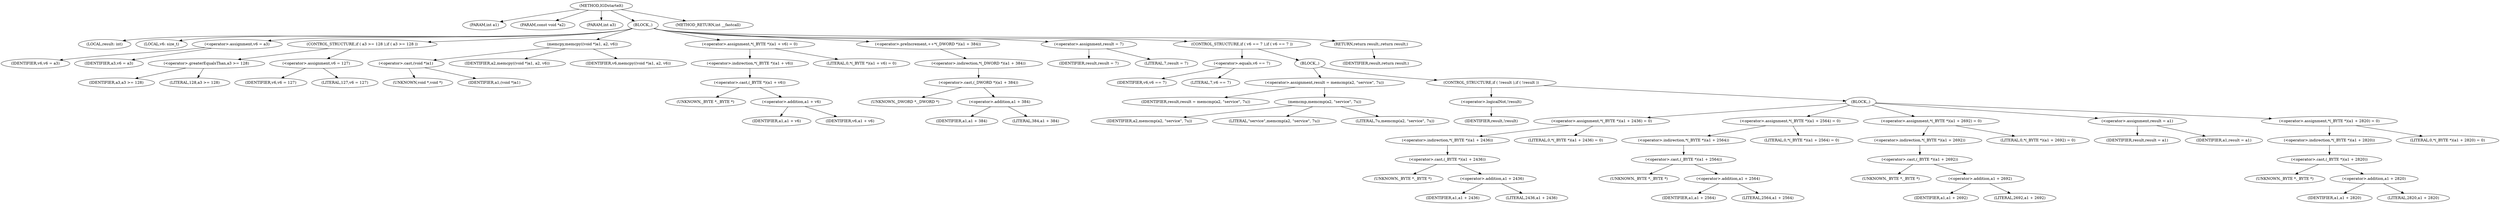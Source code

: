 digraph IGDstartelt {  
"1000103" [label = "(METHOD,IGDstartelt)" ]
"1000104" [label = "(PARAM,int a1)" ]
"1000105" [label = "(PARAM,const void *a2)" ]
"1000106" [label = "(PARAM,int a3)" ]
"1000107" [label = "(BLOCK,,)" ]
"1000108" [label = "(LOCAL,result: int)" ]
"1000109" [label = "(LOCAL,v6: size_t)" ]
"1000110" [label = "(<operator>.assignment,v6 = a3)" ]
"1000111" [label = "(IDENTIFIER,v6,v6 = a3)" ]
"1000112" [label = "(IDENTIFIER,a3,v6 = a3)" ]
"1000113" [label = "(CONTROL_STRUCTURE,if ( a3 >= 128 ),if ( a3 >= 128 ))" ]
"1000114" [label = "(<operator>.greaterEqualsThan,a3 >= 128)" ]
"1000115" [label = "(IDENTIFIER,a3,a3 >= 128)" ]
"1000116" [label = "(LITERAL,128,a3 >= 128)" ]
"1000117" [label = "(<operator>.assignment,v6 = 127)" ]
"1000118" [label = "(IDENTIFIER,v6,v6 = 127)" ]
"1000119" [label = "(LITERAL,127,v6 = 127)" ]
"1000120" [label = "(memcpy,memcpy((void *)a1, a2, v6))" ]
"1000121" [label = "(<operator>.cast,(void *)a1)" ]
"1000122" [label = "(UNKNOWN,void *,void *)" ]
"1000123" [label = "(IDENTIFIER,a1,(void *)a1)" ]
"1000124" [label = "(IDENTIFIER,a2,memcpy((void *)a1, a2, v6))" ]
"1000125" [label = "(IDENTIFIER,v6,memcpy((void *)a1, a2, v6))" ]
"1000126" [label = "(<operator>.assignment,*(_BYTE *)(a1 + v6) = 0)" ]
"1000127" [label = "(<operator>.indirection,*(_BYTE *)(a1 + v6))" ]
"1000128" [label = "(<operator>.cast,(_BYTE *)(a1 + v6))" ]
"1000129" [label = "(UNKNOWN,_BYTE *,_BYTE *)" ]
"1000130" [label = "(<operator>.addition,a1 + v6)" ]
"1000131" [label = "(IDENTIFIER,a1,a1 + v6)" ]
"1000132" [label = "(IDENTIFIER,v6,a1 + v6)" ]
"1000133" [label = "(LITERAL,0,*(_BYTE *)(a1 + v6) = 0)" ]
"1000134" [label = "(<operator>.preIncrement,++*(_DWORD *)(a1 + 384))" ]
"1000135" [label = "(<operator>.indirection,*(_DWORD *)(a1 + 384))" ]
"1000136" [label = "(<operator>.cast,(_DWORD *)(a1 + 384))" ]
"1000137" [label = "(UNKNOWN,_DWORD *,_DWORD *)" ]
"1000138" [label = "(<operator>.addition,a1 + 384)" ]
"1000139" [label = "(IDENTIFIER,a1,a1 + 384)" ]
"1000140" [label = "(LITERAL,384,a1 + 384)" ]
"1000141" [label = "(<operator>.assignment,result = 7)" ]
"1000142" [label = "(IDENTIFIER,result,result = 7)" ]
"1000143" [label = "(LITERAL,7,result = 7)" ]
"1000144" [label = "(CONTROL_STRUCTURE,if ( v6 == 7 ),if ( v6 == 7 ))" ]
"1000145" [label = "(<operator>.equals,v6 == 7)" ]
"1000146" [label = "(IDENTIFIER,v6,v6 == 7)" ]
"1000147" [label = "(LITERAL,7,v6 == 7)" ]
"1000148" [label = "(BLOCK,,)" ]
"1000149" [label = "(<operator>.assignment,result = memcmp(a2, \"service\", 7u))" ]
"1000150" [label = "(IDENTIFIER,result,result = memcmp(a2, \"service\", 7u))" ]
"1000151" [label = "(memcmp,memcmp(a2, \"service\", 7u))" ]
"1000152" [label = "(IDENTIFIER,a2,memcmp(a2, \"service\", 7u))" ]
"1000153" [label = "(LITERAL,\"service\",memcmp(a2, \"service\", 7u))" ]
"1000154" [label = "(LITERAL,7u,memcmp(a2, \"service\", 7u))" ]
"1000155" [label = "(CONTROL_STRUCTURE,if ( !result ),if ( !result ))" ]
"1000156" [label = "(<operator>.logicalNot,!result)" ]
"1000157" [label = "(IDENTIFIER,result,!result)" ]
"1000158" [label = "(BLOCK,,)" ]
"1000159" [label = "(<operator>.assignment,*(_BYTE *)(a1 + 2436) = 0)" ]
"1000160" [label = "(<operator>.indirection,*(_BYTE *)(a1 + 2436))" ]
"1000161" [label = "(<operator>.cast,(_BYTE *)(a1 + 2436))" ]
"1000162" [label = "(UNKNOWN,_BYTE *,_BYTE *)" ]
"1000163" [label = "(<operator>.addition,a1 + 2436)" ]
"1000164" [label = "(IDENTIFIER,a1,a1 + 2436)" ]
"1000165" [label = "(LITERAL,2436,a1 + 2436)" ]
"1000166" [label = "(LITERAL,0,*(_BYTE *)(a1 + 2436) = 0)" ]
"1000167" [label = "(<operator>.assignment,*(_BYTE *)(a1 + 2564) = 0)" ]
"1000168" [label = "(<operator>.indirection,*(_BYTE *)(a1 + 2564))" ]
"1000169" [label = "(<operator>.cast,(_BYTE *)(a1 + 2564))" ]
"1000170" [label = "(UNKNOWN,_BYTE *,_BYTE *)" ]
"1000171" [label = "(<operator>.addition,a1 + 2564)" ]
"1000172" [label = "(IDENTIFIER,a1,a1 + 2564)" ]
"1000173" [label = "(LITERAL,2564,a1 + 2564)" ]
"1000174" [label = "(LITERAL,0,*(_BYTE *)(a1 + 2564) = 0)" ]
"1000175" [label = "(<operator>.assignment,*(_BYTE *)(a1 + 2692) = 0)" ]
"1000176" [label = "(<operator>.indirection,*(_BYTE *)(a1 + 2692))" ]
"1000177" [label = "(<operator>.cast,(_BYTE *)(a1 + 2692))" ]
"1000178" [label = "(UNKNOWN,_BYTE *,_BYTE *)" ]
"1000179" [label = "(<operator>.addition,a1 + 2692)" ]
"1000180" [label = "(IDENTIFIER,a1,a1 + 2692)" ]
"1000181" [label = "(LITERAL,2692,a1 + 2692)" ]
"1000182" [label = "(LITERAL,0,*(_BYTE *)(a1 + 2692) = 0)" ]
"1000183" [label = "(<operator>.assignment,result = a1)" ]
"1000184" [label = "(IDENTIFIER,result,result = a1)" ]
"1000185" [label = "(IDENTIFIER,a1,result = a1)" ]
"1000186" [label = "(<operator>.assignment,*(_BYTE *)(a1 + 2820) = 0)" ]
"1000187" [label = "(<operator>.indirection,*(_BYTE *)(a1 + 2820))" ]
"1000188" [label = "(<operator>.cast,(_BYTE *)(a1 + 2820))" ]
"1000189" [label = "(UNKNOWN,_BYTE *,_BYTE *)" ]
"1000190" [label = "(<operator>.addition,a1 + 2820)" ]
"1000191" [label = "(IDENTIFIER,a1,a1 + 2820)" ]
"1000192" [label = "(LITERAL,2820,a1 + 2820)" ]
"1000193" [label = "(LITERAL,0,*(_BYTE *)(a1 + 2820) = 0)" ]
"1000194" [label = "(RETURN,return result;,return result;)" ]
"1000195" [label = "(IDENTIFIER,result,return result;)" ]
"1000196" [label = "(METHOD_RETURN,int __fastcall)" ]
  "1000103" -> "1000104" 
  "1000103" -> "1000105" 
  "1000103" -> "1000106" 
  "1000103" -> "1000107" 
  "1000103" -> "1000196" 
  "1000107" -> "1000108" 
  "1000107" -> "1000109" 
  "1000107" -> "1000110" 
  "1000107" -> "1000113" 
  "1000107" -> "1000120" 
  "1000107" -> "1000126" 
  "1000107" -> "1000134" 
  "1000107" -> "1000141" 
  "1000107" -> "1000144" 
  "1000107" -> "1000194" 
  "1000110" -> "1000111" 
  "1000110" -> "1000112" 
  "1000113" -> "1000114" 
  "1000113" -> "1000117" 
  "1000114" -> "1000115" 
  "1000114" -> "1000116" 
  "1000117" -> "1000118" 
  "1000117" -> "1000119" 
  "1000120" -> "1000121" 
  "1000120" -> "1000124" 
  "1000120" -> "1000125" 
  "1000121" -> "1000122" 
  "1000121" -> "1000123" 
  "1000126" -> "1000127" 
  "1000126" -> "1000133" 
  "1000127" -> "1000128" 
  "1000128" -> "1000129" 
  "1000128" -> "1000130" 
  "1000130" -> "1000131" 
  "1000130" -> "1000132" 
  "1000134" -> "1000135" 
  "1000135" -> "1000136" 
  "1000136" -> "1000137" 
  "1000136" -> "1000138" 
  "1000138" -> "1000139" 
  "1000138" -> "1000140" 
  "1000141" -> "1000142" 
  "1000141" -> "1000143" 
  "1000144" -> "1000145" 
  "1000144" -> "1000148" 
  "1000145" -> "1000146" 
  "1000145" -> "1000147" 
  "1000148" -> "1000149" 
  "1000148" -> "1000155" 
  "1000149" -> "1000150" 
  "1000149" -> "1000151" 
  "1000151" -> "1000152" 
  "1000151" -> "1000153" 
  "1000151" -> "1000154" 
  "1000155" -> "1000156" 
  "1000155" -> "1000158" 
  "1000156" -> "1000157" 
  "1000158" -> "1000159" 
  "1000158" -> "1000167" 
  "1000158" -> "1000175" 
  "1000158" -> "1000183" 
  "1000158" -> "1000186" 
  "1000159" -> "1000160" 
  "1000159" -> "1000166" 
  "1000160" -> "1000161" 
  "1000161" -> "1000162" 
  "1000161" -> "1000163" 
  "1000163" -> "1000164" 
  "1000163" -> "1000165" 
  "1000167" -> "1000168" 
  "1000167" -> "1000174" 
  "1000168" -> "1000169" 
  "1000169" -> "1000170" 
  "1000169" -> "1000171" 
  "1000171" -> "1000172" 
  "1000171" -> "1000173" 
  "1000175" -> "1000176" 
  "1000175" -> "1000182" 
  "1000176" -> "1000177" 
  "1000177" -> "1000178" 
  "1000177" -> "1000179" 
  "1000179" -> "1000180" 
  "1000179" -> "1000181" 
  "1000183" -> "1000184" 
  "1000183" -> "1000185" 
  "1000186" -> "1000187" 
  "1000186" -> "1000193" 
  "1000187" -> "1000188" 
  "1000188" -> "1000189" 
  "1000188" -> "1000190" 
  "1000190" -> "1000191" 
  "1000190" -> "1000192" 
  "1000194" -> "1000195" 
}
